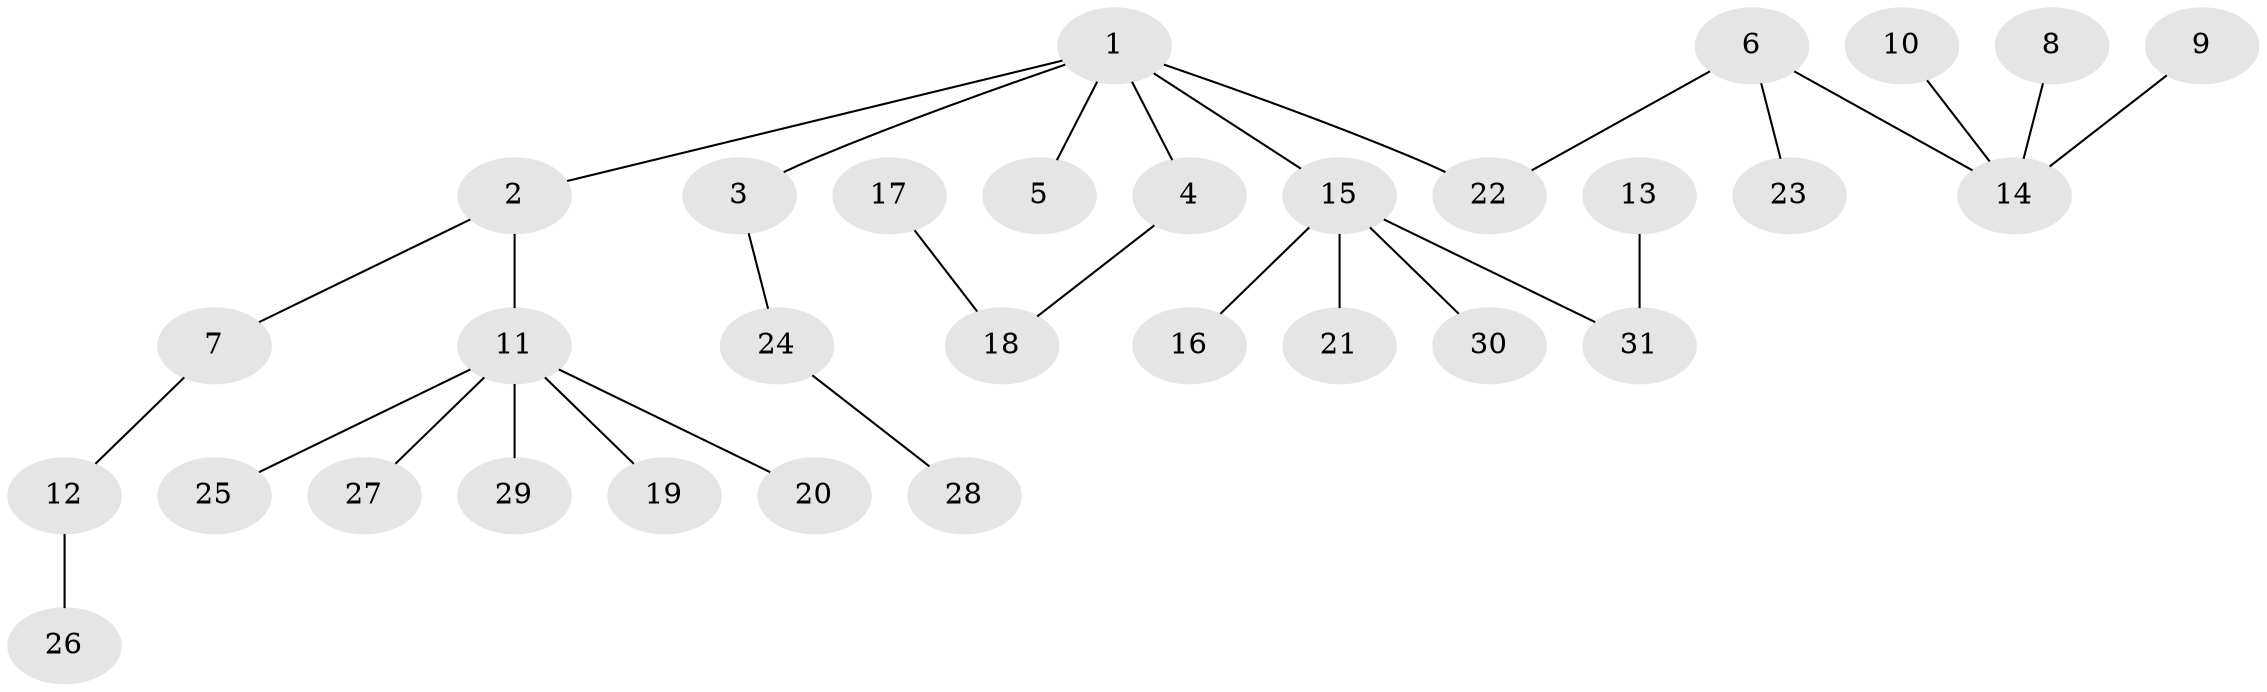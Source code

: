 // original degree distribution, {5: 0.04918032786885246, 4: 0.08196721311475409, 3: 0.13114754098360656, 2: 0.26229508196721313, 1: 0.47540983606557374}
// Generated by graph-tools (version 1.1) at 2025/50/03/09/25 03:50:17]
// undirected, 31 vertices, 30 edges
graph export_dot {
graph [start="1"]
  node [color=gray90,style=filled];
  1;
  2;
  3;
  4;
  5;
  6;
  7;
  8;
  9;
  10;
  11;
  12;
  13;
  14;
  15;
  16;
  17;
  18;
  19;
  20;
  21;
  22;
  23;
  24;
  25;
  26;
  27;
  28;
  29;
  30;
  31;
  1 -- 2 [weight=1.0];
  1 -- 3 [weight=1.0];
  1 -- 4 [weight=1.0];
  1 -- 5 [weight=1.0];
  1 -- 15 [weight=1.0];
  1 -- 22 [weight=1.0];
  2 -- 7 [weight=1.0];
  2 -- 11 [weight=1.0];
  3 -- 24 [weight=1.0];
  4 -- 18 [weight=1.0];
  6 -- 14 [weight=1.0];
  6 -- 22 [weight=1.0];
  6 -- 23 [weight=1.0];
  7 -- 12 [weight=1.0];
  8 -- 14 [weight=1.0];
  9 -- 14 [weight=1.0];
  10 -- 14 [weight=1.0];
  11 -- 19 [weight=1.0];
  11 -- 20 [weight=1.0];
  11 -- 25 [weight=1.0];
  11 -- 27 [weight=1.0];
  11 -- 29 [weight=1.0];
  12 -- 26 [weight=1.0];
  13 -- 31 [weight=1.0];
  15 -- 16 [weight=1.0];
  15 -- 21 [weight=1.0];
  15 -- 30 [weight=1.0];
  15 -- 31 [weight=1.0];
  17 -- 18 [weight=1.0];
  24 -- 28 [weight=1.0];
}
